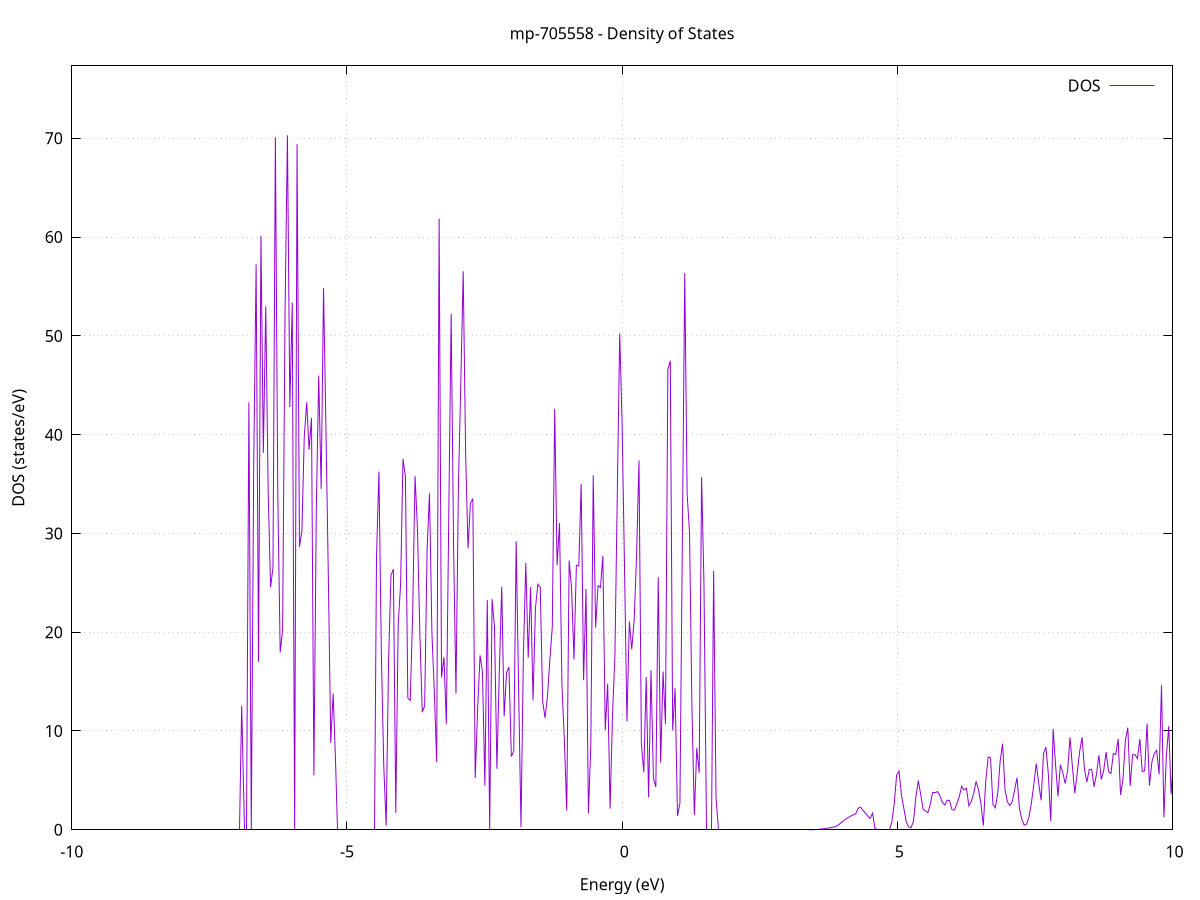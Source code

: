 set title 'mp-705558 - Density of States'
set xlabel 'Energy (eV)'
set ylabel 'DOS (states/eV)'
set grid
set xrange [-10:10]
set yrange [0:77.335]
set xzeroaxis lt -1
set terminal png size 800,600
set output 'mp-705558_dos_gnuplot.png'
plot '-' using 1:2 with lines title 'DOS'
-60.378500 0.000000
-60.334700 0.000000
-60.291000 0.000000
-60.247200 0.000000
-60.203400 0.000000
-60.159700 0.000000
-60.115900 0.000000
-60.072200 0.000000
-60.028400 0.000000
-59.984700 0.000000
-59.940900 0.000000
-59.897200 0.000000
-59.853400 0.000000
-59.809700 0.000000
-59.765900 0.000000
-59.722200 0.000000
-59.678400 0.000000
-59.634700 0.000000
-59.590900 0.000000
-59.547200 0.000000
-59.503400 0.000000
-59.459700 0.000000
-59.415900 0.000000
-59.372200 0.000000
-59.328400 0.000000
-59.284600 0.000000
-59.240900 0.000000
-59.197100 0.000000
-59.153400 0.000000
-59.109600 0.000000
-59.065900 0.000000
-59.022100 0.000000
-58.978400 0.000000
-58.934600 0.000000
-58.890900 0.000000
-58.847100 0.000000
-58.803400 0.000000
-58.759600 0.000000
-58.715900 0.000000
-58.672100 0.000000
-58.628400 0.000000
-58.584600 0.000000
-58.540900 0.000000
-58.497100 0.000000
-58.453400 0.000000
-58.409600 0.000000
-58.365900 0.000000
-58.322100 0.000000
-58.278300 0.000000
-58.234600 0.000000
-58.190800 0.000000
-58.147100 0.000000
-58.103300 0.000000
-58.059600 0.000000
-58.015800 0.000000
-57.972100 0.000000
-57.928300 0.000000
-57.884600 0.000000
-57.840800 0.000000
-57.797100 0.000000
-57.753300 0.000000
-57.709600 0.000000
-57.665800 0.000000
-57.622100 0.000000
-57.578300 0.000000
-57.534600 0.000000
-57.490800 0.000000
-57.447100 0.000000
-57.403300 0.000000
-57.359600 0.000000
-57.315800 0.000000
-57.272000 0.000000
-57.228300 0.000000
-57.184500 0.000000
-57.140800 0.000000
-57.097000 0.000000
-57.053300 0.000000
-57.009500 0.000000
-56.965800 0.000000
-56.922000 0.000000
-56.878300 0.000000
-56.834500 0.000000
-56.790800 0.000000
-56.747000 0.000000
-56.703300 0.000000
-56.659500 0.000000
-56.615800 0.000000
-56.572000 0.000000
-56.528300 0.000000
-56.484500 0.000000
-56.440800 0.000000
-56.397000 0.000000
-56.353200 0.000000
-56.309500 0.000000
-56.265700 0.000000
-56.222000 0.000000
-56.178200 0.000000
-56.134500 0.000000
-56.090700 0.000000
-56.047000 0.000000
-56.003200 0.000000
-55.959500 0.000000
-55.915700 0.000000
-55.872000 0.000000
-55.828200 0.000000
-55.784500 0.000000
-55.740700 0.000000
-55.697000 0.000000
-55.653200 0.000000
-55.609500 0.000000
-55.565700 0.000000
-55.522000 0.000000
-55.478200 0.000000
-55.434500 0.000000
-55.390700 0.000000
-55.346900 0.000000
-55.303200 0.000000
-55.259400 0.000000
-55.215700 0.000000
-55.171900 0.000000
-55.128200 0.000000
-55.084400 0.000000
-55.040700 0.000000
-54.996900 0.000000
-54.953200 0.000000
-54.909400 0.000000
-54.865700 0.000000
-54.821900 0.000000
-54.778200 0.000000
-54.734400 0.000000
-54.690700 0.000000
-54.646900 0.000000
-54.603200 0.000000
-54.559400 0.000000
-54.515700 0.000000
-54.471900 0.000000
-54.428200 0.000000
-54.384400 0.000000
-54.340600 0.000000
-54.296900 0.000000
-54.253100 0.000000
-54.209400 0.000000
-54.165600 0.000000
-54.121900 0.000000
-54.078100 0.000000
-54.034400 0.000000
-53.990600 0.000000
-53.946900 0.000000
-53.903100 0.000000
-53.859400 0.000000
-53.815600 0.000000
-53.771900 0.000000
-53.728100 0.000000
-53.684400 0.000000
-53.640600 0.000000
-53.596900 0.000000
-53.553100 0.000000
-53.509400 0.000000
-53.465600 0.000000
-53.421900 0.000000
-53.378100 0.000000
-53.334300 0.000000
-53.290600 0.000000
-53.246800 0.000000
-53.203100 0.000000
-53.159300 0.000000
-53.115600 0.000000
-53.071800 0.000000
-53.028100 0.000000
-52.984300 0.000000
-52.940600 0.000000
-52.896800 0.000000
-52.853100 0.000000
-52.809300 0.000000
-52.765600 0.000000
-52.721800 0.000000
-52.678100 0.000000
-52.634300 0.000000
-52.590600 0.000000
-52.546800 0.000000
-52.503100 0.000000
-52.459300 0.000000
-52.415500 0.000000
-52.371800 0.000000
-52.328000 0.000000
-52.284300 0.000000
-52.240500 0.000000
-52.196800 0.000000
-52.153000 0.000000
-52.109300 0.000000
-52.065500 0.000000
-52.021800 0.000000
-51.978000 0.000000
-51.934300 0.000000
-51.890500 0.000000
-51.846800 0.000000
-51.803000 0.000000
-51.759300 0.000000
-51.715500 0.000000
-51.671800 0.000000
-51.628000 0.000000
-51.584300 0.000000
-51.540500 0.000000
-51.496800 0.000000
-51.453000 0.000000
-51.409200 0.000000
-51.365500 0.000000
-51.321700 0.000000
-51.278000 0.000000
-51.234200 0.000000
-51.190500 0.000000
-51.146700 0.000000
-51.103000 0.000000
-51.059200 0.000000
-51.015500 0.000000
-50.971700 0.000000
-50.928000 0.000000
-50.884200 0.000000
-50.840500 0.000000
-50.796700 0.000000
-50.753000 0.000000
-50.709200 0.000000
-50.665500 0.000000
-50.621700 0.000000
-50.578000 0.000000
-50.534200 0.000000
-50.490500 0.000000
-50.446700 0.000000
-50.402900 0.000000
-50.359200 0.000000
-50.315400 0.000000
-50.271700 0.000000
-50.227900 0.000000
-50.184200 0.000000
-50.140400 0.000000
-50.096700 0.000000
-50.052900 0.000000
-50.009200 0.000000
-49.965400 0.000000
-49.921700 0.000000
-49.877900 0.000000
-49.834200 0.000000
-49.790400 0.000000
-49.746700 0.000000
-49.702900 0.000000
-49.659200 0.000000
-49.615400 0.000000
-49.571700 0.000000
-49.527900 0.000000
-49.484100 0.000000
-49.440400 0.000000
-49.396600 0.000000
-49.352900 0.000000
-49.309100 0.000000
-49.265400 0.000000
-49.221600 0.000000
-49.177900 0.000000
-49.134100 0.000000
-49.090400 0.000000
-49.046600 0.000000
-49.002900 0.000000
-48.959100 0.000000
-48.915400 0.000000
-48.871600 0.000000
-48.827900 0.000000
-48.784100 0.000000
-48.740400 0.000000
-48.696600 0.000000
-48.652900 0.000000
-48.609100 0.000000
-48.565400 0.000000
-48.521600 0.000000
-48.477800 0.000000
-48.434100 0.000000
-48.390300 0.000000
-48.346600 0.000000
-48.302800 0.000000
-48.259100 0.000000
-48.215300 0.000000
-48.171600 0.000000
-48.127800 0.000000
-48.084100 0.000000
-48.040300 0.000000
-47.996600 0.000000
-47.952800 0.000000
-47.909100 0.000000
-47.865300 0.000000
-47.821600 0.000000
-47.777800 0.000000
-47.734100 0.000000
-47.690300 0.000000
-47.646600 0.000000
-47.602800 0.000000
-47.559100 0.000000
-47.515300 0.000000
-47.471500 0.000000
-47.427800 0.000000
-47.384000 0.000000
-47.340300 0.000000
-47.296500 0.000000
-47.252800 0.000000
-47.209000 0.000000
-47.165300 0.000000
-47.121500 0.000000
-47.077800 0.000000
-47.034000 0.000000
-46.990300 0.000000
-46.946500 0.000000
-46.902800 0.000000
-46.859000 0.000000
-46.815300 0.000000
-46.771500 0.000000
-46.727800 0.000000
-46.684000 0.000000
-46.640300 0.000000
-46.596500 0.000000
-46.552700 0.000000
-46.509000 0.000000
-46.465200 0.000000
-46.421500 0.000000
-46.377700 0.000000
-46.334000 0.000000
-46.290200 0.000000
-46.246500 0.000000
-46.202700 0.000000
-46.159000 0.000000
-46.115200 0.000000
-46.071500 0.000000
-46.027700 0.000000
-45.984000 0.000000
-45.940200 0.000000
-45.896500 0.000000
-45.852700 0.000000
-45.809000 0.000000
-45.765200 0.000000
-45.721500 0.000000
-45.677700 0.000000
-45.634000 0.000000
-45.590200 0.000000
-45.546400 0.000000
-45.502700 0.000000
-45.458900 0.000000
-45.415200 0.000000
-45.371400 0.000000
-45.327700 0.000000
-45.283900 0.000000
-45.240200 0.000000
-45.196400 0.000000
-45.152700 0.000000
-45.108900 0.000000
-45.065200 0.000000
-45.021400 0.000000
-44.977700 0.000000
-44.933900 0.000000
-44.890200 0.000000
-44.846400 0.000000
-44.802700 0.000000
-44.758900 0.000000
-44.715200 0.000000
-44.671400 0.000000
-44.627700 0.000000
-44.583900 0.000000
-44.540100 0.000000
-44.496400 0.000000
-44.452600 0.000000
-44.408900 0.000000
-44.365100 0.000000
-44.321400 0.000000
-44.277600 0.000000
-44.233900 0.000000
-44.190100 0.000000
-44.146400 0.000000
-44.102600 0.000000
-44.058900 0.000000
-44.015100 0.000000
-43.971400 0.000000
-43.927600 0.000000
-43.883900 0.000000
-43.840100 0.000000
-43.796400 0.000000
-43.752600 0.000000
-43.708900 0.000000
-43.665100 0.000000
-43.621400 0.000000
-43.577600 0.000000
-43.533800 0.000000
-43.490100 0.000000
-43.446300 0.000000
-43.402600 0.000000
-43.358800 0.000000
-43.315100 0.000000
-43.271300 0.000000
-43.227600 0.000000
-43.183800 0.000000
-43.140100 0.000000
-43.096300 0.000000
-43.052600 0.000000
-43.008800 0.000000
-42.965100 0.000000
-42.921300 0.000000
-42.877600 0.000000
-42.833800 0.000000
-42.790100 0.000000
-42.746300 0.000000
-42.702600 0.000000
-42.658800 0.000000
-42.615000 0.000000
-42.571300 0.000000
-42.527500 0.000000
-42.483800 0.000000
-42.440000 0.000000
-42.396300 0.000000
-42.352500 0.000000
-42.308800 0.000000
-42.265000 0.000000
-42.221300 0.000000
-42.177500 0.000000
-42.133800 0.000000
-42.090000 0.000000
-42.046300 0.000000
-42.002500 0.000000
-41.958800 0.000000
-41.915000 0.000000
-41.871300 0.000000
-41.827500 0.000000
-41.783800 0.000000
-41.740000 0.000000
-41.696300 0.000000
-41.652500 0.000000
-41.608700 0.000000
-41.565000 0.000000
-41.521200 0.000000
-41.477500 0.000000
-41.433700 0.000000
-41.390000 0.000000
-41.346200 0.000000
-41.302500 0.000000
-41.258700 0.000000
-41.215000 0.000000
-41.171200 0.000000
-41.127500 0.000000
-41.083700 0.000000
-41.040000 0.000000
-40.996200 0.000000
-40.952500 0.000000
-40.908700 0.000000
-40.865000 0.000000
-40.821200 0.000000
-40.777500 0.000000
-40.733700 0.000000
-40.690000 0.000000
-40.646200 0.000000
-40.602400 0.000000
-40.558700 0.000000
-40.514900 0.000000
-40.471200 0.000000
-40.427400 0.000000
-40.383700 0.000000
-40.339900 0.000000
-40.296200 0.000000
-40.252400 0.000000
-40.208700 0.000000
-40.164900 0.000000
-40.121200 0.000000
-40.077400 0.000000
-40.033700 0.000000
-39.989900 0.000000
-39.946200 0.000000
-39.902400 0.000000
-39.858700 0.000000
-39.814900 0.000000
-39.771200 0.000000
-39.727400 0.000000
-39.683600 0.000000
-39.639900 0.000000
-39.596100 0.000000
-39.552400 0.000000
-39.508600 0.000000
-39.464900 0.000000
-39.421100 0.000000
-39.377400 0.000000
-39.333600 0.000000
-39.289900 0.000000
-39.246100 0.000000
-39.202400 0.000000
-39.158600 0.000000
-39.114900 0.000000
-39.071100 0.000000
-39.027400 0.000000
-38.983600 0.000000
-38.939900 0.000000
-38.896100 0.000000
-38.852400 0.000000
-38.808600 0.000000
-38.764900 0.000000
-38.721100 0.000000
-38.677300 0.000000
-38.633600 0.000000
-38.589800 0.000000
-38.546100 0.000000
-38.502300 0.000000
-38.458600 0.000000
-38.414800 0.000000
-38.371100 0.000000
-38.327300 0.000000
-38.283600 0.000000
-38.239800 0.000000
-38.196100 0.000000
-38.152300 0.000000
-38.108600 0.000000
-38.064800 0.000000
-38.021100 0.000000
-37.977300 0.000000
-37.933600 0.000000
-37.889800 0.000000
-37.846100 0.000000
-37.802300 0.000000
-37.758600 0.000000
-37.714800 0.000000
-37.671000 0.000000
-37.627300 0.000000
-37.583500 0.000000
-37.539800 0.000000
-37.496000 0.000000
-37.452300 0.000000
-37.408500 0.000000
-37.364800 0.000000
-37.321000 0.000000
-37.277300 0.000000
-37.233500 0.000000
-37.189800 0.000000
-37.146000 0.000000
-37.102300 0.000000
-37.058500 0.000000
-37.014800 0.000000
-36.971000 0.000000
-36.927300 0.000000
-36.883500 0.000000
-36.839800 0.000000
-36.796000 0.000000
-36.752200 0.000000
-36.708500 0.000000
-36.664700 0.000000
-36.621000 0.000000
-36.577200 0.000000
-36.533500 0.000000
-36.489700 0.000000
-36.446000 0.000000
-36.402200 0.000000
-36.358500 0.000000
-36.314700 0.000000
-36.271000 0.000000
-36.227200 0.000000
-36.183500 0.000000
-36.139700 0.000000
-36.096000 0.000000
-36.052200 0.000000
-36.008500 0.000000
-35.964700 0.000000
-35.921000 0.000000
-35.877200 0.000000
-35.833500 0.000000
-35.789700 0.000000
-35.745900 0.000000
-35.702200 0.000000
-35.658400 0.000000
-35.614700 0.000000
-35.570900 0.000000
-35.527200 0.000000
-35.483400 0.000000
-35.439700 0.000000
-35.395900 0.000000
-35.352200 0.000000
-35.308400 0.000000
-35.264700 0.000000
-35.220900 0.000000
-35.177200 0.000000
-35.133400 0.000000
-35.089700 0.000000
-35.045900 0.000000
-35.002200 0.000000
-34.958400 0.000000
-34.914700 0.000000
-34.870900 0.000000
-34.827200 0.000000
-34.783400 0.000000
-34.739600 0.000000
-34.695900 0.000000
-34.652100 0.000000
-34.608400 0.000000
-34.564600 0.000000
-34.520900 0.000000
-34.477100 0.000000
-34.433400 0.000000
-34.389600 0.000000
-34.345900 0.000000
-34.302100 0.000000
-34.258400 0.000000
-34.214600 0.000000
-34.170900 0.000000
-34.127100 0.000000
-34.083400 0.000000
-34.039600 0.000000
-33.995900 0.000000
-33.952100 0.000000
-33.908400 0.000000
-33.864600 0.000000
-33.820900 0.000000
-33.777100 0.000000
-33.733300 0.000000
-33.689600 0.000000
-33.645800 0.000000
-33.602100 0.000000
-33.558300 0.000000
-33.514600 0.000000
-33.470800 0.000000
-33.427100 0.000000
-33.383300 0.000000
-33.339600 0.000000
-33.295800 0.000000
-33.252100 0.000000
-33.208300 0.000000
-33.164600 0.000000
-33.120800 0.000000
-33.077100 0.000000
-33.033300 0.000000
-32.989600 0.000000
-32.945800 0.000000
-32.902100 0.000000
-32.858300 0.000000
-32.814500 0.000000
-32.770800 0.000000
-32.727000 0.000000
-32.683300 0.000000
-32.639500 0.000000
-32.595800 0.000000
-32.552000 0.000000
-32.508300 0.000000
-32.464500 0.000000
-32.420800 0.000000
-32.377000 0.000000
-32.333300 0.000000
-32.289500 0.000000
-32.245800 0.000000
-32.202000 0.000000
-32.158300 0.000000
-32.114500 0.000000
-32.070800 0.000000
-32.027000 0.000000
-31.983300 0.000000
-31.939500 0.000000
-31.895800 0.000000
-31.852000 0.000000
-31.808200 0.000000
-31.764500 0.000000
-31.720700 0.000000
-31.677000 0.000000
-31.633200 0.000000
-31.589500 0.000000
-31.545700 0.000000
-31.502000 0.000000
-31.458200 0.000000
-31.414500 0.000000
-31.370700 0.000000
-31.327000 0.000000
-31.283200 0.000000
-31.239500 0.000000
-31.195700 0.000000
-31.152000 0.000000
-31.108200 0.000000
-31.064500 0.000000
-31.020700 0.000000
-30.977000 0.000000
-30.933200 0.000000
-30.889500 0.000000
-30.845700 0.000000
-30.801900 0.000000
-30.758200 0.000000
-30.714400 0.000000
-30.670700 0.000000
-30.626900 0.000000
-30.583200 0.000000
-30.539400 0.000000
-30.495700 0.000000
-30.451900 0.000000
-30.408200 0.000000
-30.364400 0.000000
-30.320700 0.000000
-30.276900 0.000000
-30.233200 0.000000
-30.189400 0.000000
-30.145700 0.000000
-30.101900 0.000000
-30.058200 0.000000
-30.014400 0.000000
-29.970700 0.000000
-29.926900 0.000000
-29.883100 0.000000
-29.839400 0.000000
-29.795600 0.000000
-29.751900 0.000000
-29.708100 0.000000
-29.664400 0.000000
-29.620600 0.000000
-29.576900 0.000000
-29.533100 0.000000
-29.489400 0.000000
-29.445600 0.000000
-29.401900 0.000000
-29.358100 0.000000
-29.314400 0.000000
-29.270600 0.000000
-29.226900 0.000000
-29.183100 0.000000
-29.139400 0.000000
-29.095600 0.000000
-29.051900 0.000000
-29.008100 0.000000
-28.964400 0.000000
-28.920600 0.000000
-28.876800 0.000000
-28.833100 0.000000
-28.789300 0.000000
-28.745600 0.000000
-28.701800 0.000000
-28.658100 0.000000
-28.614300 0.000000
-28.570600 0.000000
-28.526800 0.000000
-28.483100 0.000000
-28.439300 0.000000
-28.395600 0.000000
-28.351800 0.000000
-28.308100 0.000000
-28.264300 0.000000
-28.220600 0.000000
-28.176800 0.000000
-28.133100 0.000000
-28.089300 0.000000
-28.045600 0.000000
-28.001800 0.000000
-27.958100 0.000000
-27.914300 0.000000
-27.870500 0.000000
-27.826800 0.000000
-27.783000 0.000000
-27.739300 0.000000
-27.695500 0.000000
-27.651800 0.000000
-27.608000 0.000000
-27.564300 0.000000
-27.520500 0.000000
-27.476800 0.000000
-27.433000 0.000000
-27.389300 0.000000
-27.345500 0.000000
-27.301800 0.000000
-27.258000 0.000000
-27.214300 0.000000
-27.170500 0.000000
-27.126800 0.000000
-27.083000 0.000000
-27.039300 0.000000
-26.995500 0.000000
-26.951700 0.000000
-26.908000 0.000000
-26.864200 0.000000
-26.820500 0.000000
-26.776700 0.000000
-26.733000 0.000000
-26.689200 0.000000
-26.645500 0.000000
-26.601700 0.000000
-26.558000 0.000000
-26.514200 0.000000
-26.470500 0.000000
-26.426700 0.000000
-26.383000 0.000000
-26.339200 0.000000
-26.295500 0.000000
-26.251700 0.000000
-26.208000 0.000000
-26.164200 0.000000
-26.120500 0.000000
-26.076700 0.000000
-26.033000 0.000000
-25.989200 0.000000
-25.945400 0.000000
-25.901700 0.000000
-25.857900 0.000000
-25.814200 0.000000
-25.770400 0.000000
-25.726700 0.000000
-25.682900 0.000000
-25.639200 0.000000
-25.595400 0.000000
-25.551700 0.000000
-25.507900 0.000000
-25.464200 0.000000
-25.420400 0.000000
-25.376700 0.000000
-25.332900 0.000000
-25.289200 0.000000
-25.245400 0.000000
-25.201700 0.000000
-25.157900 0.000000
-25.114200 0.000000
-25.070400 0.000000
-25.026700 0.000000
-24.982900 0.000000
-24.939100 0.000000
-24.895400 0.000000
-24.851600 0.000000
-24.807900 0.000000
-24.764100 0.000000
-24.720400 0.000000
-24.676600 0.000000
-24.632900 0.000000
-24.589100 0.000000
-24.545400 0.000000
-24.501600 0.000000
-24.457900 0.000000
-24.414100 0.000000
-24.370400 0.000000
-24.326600 0.000000
-24.282900 0.000000
-24.239100 0.000000
-24.195400 0.000000
-24.151600 0.000000
-24.107900 0.000000
-24.064100 0.000000
-24.020400 0.000000
-23.976600 0.000000
-23.932800 0.000000
-23.889100 0.000000
-23.845300 0.000000
-23.801600 0.000000
-23.757800 0.000000
-23.714100 0.000000
-23.670300 0.000000
-23.626600 0.000000
-23.582800 0.000000
-23.539100 0.000000
-23.495300 0.000000
-23.451600 0.000000
-23.407800 0.000000
-23.364100 0.000000
-23.320300 0.000000
-23.276600 0.000000
-23.232800 0.000000
-23.189100 0.000000
-23.145300 0.000000
-23.101600 0.000000
-23.057800 0.000000
-23.014000 0.000000
-22.970300 0.000000
-22.926500 0.000000
-22.882800 0.000000
-22.839000 0.000000
-22.795300 0.000000
-22.751500 0.000000
-22.707800 0.000000
-22.664000 0.000000
-22.620300 0.000000
-22.576500 0.000000
-22.532800 0.000000
-22.489000 0.000000
-22.445300 0.000000
-22.401500 0.000000
-22.357800 0.000000
-22.314000 0.000000
-22.270300 0.000000
-22.226500 0.000000
-22.182800 0.000000
-22.139000 0.000000
-22.095300 0.000000
-22.051500 0.000000
-22.007700 0.000000
-21.964000 0.000000
-21.920200 0.000000
-21.876500 0.000000
-21.832700 0.000000
-21.789000 0.000000
-21.745200 0.000000
-21.701500 0.000000
-21.657700 0.000000
-21.614000 0.000000
-21.570200 0.000000
-21.526500 0.000000
-21.482700 0.000000
-21.439000 0.000000
-21.395200 0.000000
-21.351500 0.000000
-21.307700 0.000000
-21.264000 0.000000
-21.220200 0.000000
-21.176500 0.000000
-21.132700 0.000000
-21.089000 0.000000
-21.045200 0.000000
-21.001400 0.000000
-20.957700 0.000000
-20.913900 0.000000
-20.870200 0.000000
-20.826400 0.000000
-20.782700 0.000000
-20.738900 0.000000
-20.695200 0.000000
-20.651400 0.000000
-20.607700 0.000000
-20.563900 0.000000
-20.520200 0.000000
-20.476400 0.000000
-20.432700 0.000000
-20.388900 0.000000
-20.345200 0.000000
-20.301400 0.000000
-20.257700 0.000000
-20.213900 0.000000
-20.170200 0.000000
-20.126400 0.000000
-20.082600 0.000000
-20.038900 0.000000
-19.995100 0.000000
-19.951400 0.000000
-19.907600 0.000000
-19.863900 0.000000
-19.820100 0.000000
-19.776400 0.000000
-19.732600 0.000000
-19.688900 0.000000
-19.645100 0.000000
-19.601400 0.000000
-19.557600 0.000000
-19.513900 0.000000
-19.470100 0.000000
-19.426400 0.000000
-19.382600 0.000000
-19.338900 0.000000
-19.295100 0.000000
-19.251400 0.000000
-19.207600 0.000000
-19.163900 0.000000
-19.120100 0.000000
-19.076300 0.000000
-19.032600 0.000000
-18.988800 0.000000
-18.945100 0.000000
-18.901300 0.000000
-18.857600 0.000000
-18.813800 0.000000
-18.770100 0.000000
-18.726300 0.000000
-18.682600 0.000000
-18.638800 0.000000
-18.595100 0.000000
-18.551300 0.000000
-18.507600 0.000000
-18.463800 0.000000
-18.420100 0.000000
-18.376300 0.000000
-18.332600 0.000000
-18.288800 0.000000
-18.245100 0.000000
-18.201300 0.000000
-18.157600 0.000000
-18.113800 0.000000
-18.070000 0.000000
-18.026300 0.000000
-17.982500 0.000000
-17.938800 0.000000
-17.895000 0.000000
-17.851300 0.000000
-17.807500 0.000000
-17.763800 0.000000
-17.720000 0.000000
-17.676300 0.000000
-17.632500 0.000000
-17.588800 0.000000
-17.545000 0.000000
-17.501300 0.000000
-17.457500 0.000000
-17.413800 0.000000
-17.370000 0.000000
-17.326300 0.000000
-17.282500 0.000000
-17.238800 0.000000
-17.195000 0.000000
-17.151200 0.000000
-17.107500 0.000000
-17.063700 0.000000
-17.020000 0.000000
-16.976200 46.062700
-16.932500 0.000000
-16.888700 0.000000
-16.845000 0.000000
-16.801200 0.000000
-16.757500 0.000000
-16.713700 0.000000
-16.670000 0.000000
-16.626200 0.000000
-16.582500 0.000000
-16.538700 0.000000
-16.495000 11.751700
-16.451200 3.286300
-16.407500 22.736400
-16.363700 37.077100
-16.320000 72.622900
-16.276200 12.721400
-16.232500 0.000000
-16.188700 14.884000
-16.144900 15.769600
-16.101200 42.546500
-16.057400 85.582600
-16.013700 28.112100
-15.969900 0.000000
-15.926200 10.795700
-15.882400 127.665100
-15.838700 0.000000
-15.794900 0.000000
-15.751200 0.000000
-15.707400 0.000000
-15.663700 0.000000
-15.619900 0.000000
-15.576200 0.000000
-15.532400 0.000000
-15.488700 0.000000
-15.444900 0.000000
-15.401200 0.000000
-15.357400 0.000000
-15.313700 0.000000
-15.269900 0.000000
-15.226200 0.000000
-15.182400 0.000000
-15.138600 0.000000
-15.094900 0.000000
-15.051100 0.000000
-15.007400 0.000000
-14.963600 0.000000
-14.919900 0.000000
-14.876100 0.000000
-14.832400 0.000000
-14.788600 0.000000
-14.744900 0.000000
-14.701100 0.000000
-14.657400 0.000000
-14.613600 0.000000
-14.569900 0.000000
-14.526100 0.000000
-14.482400 0.000000
-14.438600 0.000000
-14.394900 0.000000
-14.351100 0.000000
-14.307400 0.000000
-14.263600 0.000000
-14.219900 0.000000
-14.176100 0.000000
-14.132300 0.000000
-14.088600 0.000000
-14.044800 0.000000
-14.001100 0.000000
-13.957300 0.000000
-13.913600 0.000000
-13.869800 0.000000
-13.826100 0.000000
-13.782300 0.000000
-13.738600 0.000000
-13.694800 0.000000
-13.651100 0.000000
-13.607300 0.000000
-13.563600 0.000000
-13.519800 0.000000
-13.476100 0.000000
-13.432300 0.000000
-13.388600 0.000000
-13.344800 0.000000
-13.301100 0.000000
-13.257300 0.000000
-13.213500 0.000000
-13.169800 0.000000
-13.126000 0.000000
-13.082300 0.000000
-13.038500 0.000000
-12.994800 0.000000
-12.951000 0.000000
-12.907300 0.000000
-12.863500 0.000000
-12.819800 0.000000
-12.776000 0.000000
-12.732300 0.000000
-12.688500 0.000000
-12.644800 0.000000
-12.601000 0.000000
-12.557300 0.000000
-12.513500 0.000000
-12.469800 0.000000
-12.426000 0.000000
-12.382300 0.000000
-12.338500 0.000000
-12.294800 0.000000
-12.251000 0.000000
-12.207200 0.000000
-12.163500 0.000000
-12.119700 0.000000
-12.076000 0.000000
-12.032200 0.000000
-11.988500 0.000000
-11.944700 0.000000
-11.901000 0.000000
-11.857200 0.000000
-11.813500 0.000000
-11.769700 0.000000
-11.726000 0.000000
-11.682200 0.000000
-11.638500 0.000000
-11.594700 0.000000
-11.551000 0.000000
-11.507200 0.000000
-11.463500 0.000000
-11.419700 0.000000
-11.376000 0.000000
-11.332200 0.000000
-11.288500 0.000000
-11.244700 0.000000
-11.200900 0.000000
-11.157200 0.000000
-11.113400 0.000000
-11.069700 0.000000
-11.025900 0.000000
-10.982200 0.000000
-10.938400 0.000000
-10.894700 0.000000
-10.850900 0.000000
-10.807200 0.000000
-10.763400 0.000000
-10.719700 0.000000
-10.675900 0.000000
-10.632200 0.000000
-10.588400 0.000000
-10.544700 0.000000
-10.500900 0.000000
-10.457200 0.000000
-10.413400 0.000000
-10.369700 0.000000
-10.325900 0.000000
-10.282100 0.000000
-10.238400 0.000000
-10.194600 0.000000
-10.150900 0.000000
-10.107100 0.000000
-10.063400 0.000000
-10.019600 0.000000
-9.975900 0.000000
-9.932100 0.000000
-9.888400 0.000000
-9.844600 0.000000
-9.800900 0.000000
-9.757100 0.000000
-9.713400 0.000000
-9.669600 0.000000
-9.625900 0.000000
-9.582100 0.000000
-9.538400 0.000000
-9.494600 0.000000
-9.450900 0.000000
-9.407100 0.000000
-9.363400 0.000000
-9.319600 0.000000
-9.275800 0.000000
-9.232100 0.000000
-9.188300 0.000000
-9.144600 0.000000
-9.100800 0.000000
-9.057100 0.000000
-9.013300 0.000000
-8.969600 0.000000
-8.925800 0.000000
-8.882100 0.000000
-8.838300 0.000000
-8.794600 0.000000
-8.750800 0.000000
-8.707100 0.000000
-8.663300 0.000000
-8.619600 0.000000
-8.575800 0.000000
-8.532100 0.000000
-8.488300 0.000000
-8.444600 0.000000
-8.400800 0.000000
-8.357100 0.000000
-8.313300 0.000000
-8.269500 0.000000
-8.225800 0.000000
-8.182000 0.000000
-8.138300 0.000000
-8.094500 0.000000
-8.050800 0.000000
-8.007000 0.000000
-7.963300 0.000000
-7.919500 0.000000
-7.875800 0.000000
-7.832000 0.000000
-7.788300 0.000000
-7.744500 0.000000
-7.700800 0.000000
-7.657000 0.000000
-7.613300 0.000000
-7.569500 0.000000
-7.525800 0.000000
-7.482000 0.000000
-7.438300 0.000000
-7.394500 0.000000
-7.350700 0.000000
-7.307000 0.000000
-7.263200 0.000000
-7.219500 0.000000
-7.175700 0.000000
-7.132000 0.000000
-7.088200 0.000000
-7.044500 0.000000
-7.000700 0.000000
-6.957000 0.000000
-6.913200 12.559600
-6.869500 0.000000
-6.825700 0.000000
-6.782000 43.253700
-6.738200 0.000000
-6.694500 37.002600
-6.650700 57.245100
-6.607000 17.007400
-6.563200 60.125700
-6.519500 38.155700
-6.475700 52.993400
-6.432000 34.293800
-6.388200 24.570500
-6.344400 26.534400
-6.300700 70.103400
-6.256900 33.838300
-6.213200 17.950000
-6.169400 20.205200
-6.125700 52.162300
-6.081900 70.304700
-6.038200 42.799800
-5.994400 53.374200
-5.950700 0.000000
-5.906900 69.406100
-5.863200 28.641500
-5.819400 30.209800
-5.775700 39.830000
-5.731900 43.274900
-5.688200 38.480500
-5.644400 41.683600
-5.600700 5.519200
-5.556900 32.607800
-5.513200 45.978500
-5.469400 34.515600
-5.425700 54.863000
-5.381900 40.499200
-5.338100 25.471500
-5.294400 8.809300
-5.250600 13.805400
-5.206900 6.814600
-5.163100 0.000000
-5.119400 0.000000
-5.075600 0.000000
-5.031900 0.000000
-4.988100 0.000000
-4.944400 0.000000
-4.900600 0.000000
-4.856900 0.000000
-4.813100 0.000000
-4.769400 0.000000
-4.725600 0.000000
-4.681900 0.000000
-4.638100 0.000000
-4.594400 0.000000
-4.550600 0.000000
-4.506900 0.000000
-4.463100 27.676600
-4.419400 36.266300
-4.375600 17.939900
-4.331800 6.590100
-4.288100 0.401900
-4.244300 17.019800
-4.200600 25.776700
-4.156800 26.376200
-4.113100 1.713800
-4.069300 20.797800
-4.025600 24.829400
-3.981800 37.558900
-3.938100 35.736500
-3.894300 13.350300
-3.850600 13.085800
-3.806800 21.710600
-3.763100 35.808000
-3.719300 30.496300
-3.675600 19.786600
-3.631800 11.902200
-3.588100 12.542800
-3.544300 28.356400
-3.500600 34.074900
-3.456800 19.962400
-3.413000 14.030200
-3.369300 6.841400
-3.325500 61.876100
-3.281800 15.423200
-3.238000 17.476800
-3.194300 10.719700
-3.150500 31.652700
-3.106800 52.242400
-3.063000 28.691100
-3.019300 13.793100
-2.975500 34.552200
-2.931800 45.188000
-2.888000 56.535800
-2.844300 38.168900
-2.800500 28.488300
-2.756800 33.046700
-2.713000 33.528100
-2.669300 5.235700
-2.625500 12.258900
-2.581800 17.660100
-2.538000 15.968500
-2.494300 4.462900
-2.450500 23.272800
-2.406700 0.001800
-2.363000 23.348100
-2.319200 20.521900
-2.275500 6.182000
-2.231700 16.050400
-2.188000 24.615300
-2.144200 11.487100
-2.100500 15.916600
-2.056700 16.482900
-2.013000 7.418600
-1.969200 7.959700
-1.925500 29.201900
-1.881700 14.525900
-1.838000 0.266400
-1.794200 17.783700
-1.750500 27.004300
-1.706700 17.427000
-1.663000 24.568500
-1.619200 13.088800
-1.575500 22.438900
-1.531700 24.851400
-1.488000 24.549400
-1.444200 12.993700
-1.400400 11.327500
-1.356700 13.502000
-1.312900 17.312200
-1.269200 20.486200
-1.225400 42.626100
-1.181700 26.789600
-1.137900 31.039200
-1.094200 14.708700
-1.050400 9.127200
-1.006700 1.927300
-0.962900 27.263200
-0.919200 24.519900
-0.875400 17.252500
-0.831700 26.773400
-0.787900 26.703600
-0.744200 35.024500
-0.700400 15.143900
-0.656700 24.376200
-0.612900 1.670700
-0.569200 8.579600
-0.525400 35.883400
-0.481600 20.465100
-0.437900 24.714200
-0.394100 24.521200
-0.350400 27.708300
-0.306600 10.082600
-0.262900 14.797900
-0.219100 2.140700
-0.175400 11.579600
-0.131600 17.608600
-0.087900 34.087000
-0.044100 50.250900
-0.000400 40.973900
0.043400 26.437300
0.087100 10.956000
0.130900 21.090000
0.174600 18.272200
0.218400 21.231200
0.262100 27.700400
0.305900 37.389400
0.349600 8.705100
0.393400 5.825500
0.437100 15.467800
0.480900 3.270200
0.524700 16.158600
0.568400 5.212200
0.612200 4.342700
0.655900 25.559300
0.699700 6.788600
0.743400 16.026900
0.787200 10.698800
0.830900 46.570100
0.874700 47.488300
0.918400 10.052200
0.962200 14.318200
1.005900 1.394400
1.049700 2.678800
1.093400 28.970900
1.137200 56.355400
1.180900 33.970800
1.224700 30.042100
1.268400 12.224500
1.312200 1.512700
1.355900 8.290000
1.399700 5.765800
1.443400 35.689500
1.487200 24.759200
1.531000 0.000000
1.574700 0.000000
1.618500 0.000000
1.662200 26.206100
1.706000 3.168100
1.749700 0.000000
1.793500 0.000000
1.837200 0.000000
1.881000 0.000000
1.924700 0.000000
1.968500 0.000000
2.012200 0.000000
2.056000 0.000000
2.099700 0.000000
2.143500 0.000000
2.187200 0.000000
2.231000 0.000000
2.274700 0.000000
2.318500 0.000000
2.362200 0.000000
2.406000 0.000000
2.449800 0.000000
2.493500 0.000000
2.537300 0.000000
2.581000 0.000000
2.624800 0.000000
2.668500 0.000000
2.712300 0.000000
2.756000 0.000000
2.799800 0.000000
2.843500 0.000000
2.887300 0.000000
2.931000 0.000000
2.974800 0.000000
3.018500 0.000000
3.062300 0.000000
3.106000 0.000000
3.149800 0.000000
3.193500 0.000000
3.237300 0.000000
3.281000 0.000000
3.324800 0.000000
3.368500 0.000000
3.412300 0.001200
3.456100 0.007200
3.499800 0.018200
3.543600 0.034200
3.587300 0.055200
3.631100 0.081300
3.674800 0.112300
3.718600 0.148300
3.762300 0.189400
3.806100 0.235400
3.849800 0.286500
3.893600 0.347900
3.937300 0.518300
3.981100 0.733000
4.024800 0.928100
4.068600 1.103500
4.112300 1.259100
4.156100 1.395100
4.199800 1.511400
4.243600 1.607900
4.287300 2.175200
4.331100 2.287300
4.374800 1.975400
4.418600 1.680100
4.462400 1.401400
4.506100 1.139400
4.549900 1.680700
4.593600 0.131600
4.637400 0.000000
4.681100 0.000000
4.724900 0.000000
4.768600 0.000000
4.812400 0.000000
4.856100 0.000000
4.899900 0.758000
4.943600 2.631200
4.987400 5.524200
5.031100 5.944900
5.074900 3.499300
5.118600 2.179200
5.162400 0.785700
5.206100 0.303200
5.249900 0.221300
5.293600 0.869800
5.337400 3.307300
5.381100 4.980900
5.424900 3.567900
5.468700 2.059800
5.512400 1.911200
5.556200 1.732800
5.599900 2.599600
5.643700 3.808200
5.687400 3.808100
5.731200 3.863100
5.774900 3.437600
5.818700 2.764200
5.862400 2.514400
5.906200 3.000700
5.949900 2.940900
5.993700 2.027900
6.037400 2.003200
6.081200 2.628600
6.124900 3.344200
6.168700 4.404800
6.212400 4.043100
6.256200 4.208000
6.299900 2.432600
6.343700 2.881000
6.387500 3.672600
6.431200 4.895700
6.475000 4.066700
6.518700 2.647500
6.562500 0.421100
6.606200 4.888500
6.650000 7.369500
6.693700 7.281900
6.737500 2.554400
6.781200 2.225800
6.825000 3.719500
6.868700 6.959800
6.912500 8.713700
6.956200 4.098500
7.000000 2.828900
7.043700 2.450600
7.087500 2.838400
7.131200 4.008100
7.175000 5.274000
7.218700 2.195100
7.262500 1.067000
7.306200 0.458600
7.350000 0.573200
7.393800 1.360500
7.437500 2.767300
7.481300 4.632600
7.525000 6.703400
7.568800 4.705100
7.612500 2.980900
7.656300 7.711400
7.700000 8.370800
7.743800 5.658400
7.787500 0.875500
7.831300 10.203900
7.875000 6.596000
7.918800 3.387500
7.962500 6.589200
8.006300 5.787900
8.050000 4.683100
8.093800 5.922400
8.137500 9.353800
8.181300 6.415200
8.225000 3.696100
8.268800 5.756700
8.312500 7.904100
8.356300 9.373500
8.400100 6.164500
8.443800 4.834600
8.487600 6.089400
8.531300 6.114600
8.575100 4.346500
8.618800 5.605600
8.662600 7.552100
8.706300 5.083400
8.750100 5.992200
8.793800 7.867600
8.837600 5.898800
8.881300 5.701600
8.925100 7.724300
8.968800 7.618000
9.012600 9.201200
9.056300 3.525300
9.100100 5.165600
9.143800 9.045600
9.187600 10.348500
9.231300 4.451500
9.275100 7.592800
9.318900 7.608000
9.362600 7.199500
9.406400 9.187400
9.450100 5.901500
9.493900 5.952900
9.537600 10.745100
9.581400 4.467100
9.625100 6.863500
9.668900 7.717200
9.712600 8.031600
9.756400 5.610500
9.800100 14.629300
9.843900 1.256500
9.887600 7.370600
9.931400 10.481400
9.975100 3.605500
10.018900 7.276700
10.062600 7.760100
10.106400 5.932200
10.150100 7.333400
10.193900 13.812300
10.237600 5.327000
10.281400 11.006400
10.325200 5.245000
10.368900 4.232900
10.412700 11.363900
10.456400 5.943000
10.500200 12.769300
10.543900 7.971200
10.587700 13.441000
10.631400 16.588100
10.675200 7.295000
10.718900 7.770500
10.762700 7.473800
10.806400 7.283000
10.850200 8.086900
10.893900 10.133400
10.937700 8.997600
10.981400 10.110200
11.025200 10.761900
11.068900 7.117900
11.112700 8.778700
11.156400 6.111600
11.200200 11.878000
11.243900 2.014700
11.287700 14.975500
11.331500 5.098600
11.375200 4.676800
11.419000 9.368700
11.462700 7.961900
11.506500 8.382000
11.550200 10.895400
11.594000 1.177500
11.637700 16.848200
11.681500 7.574300
11.725200 8.159700
11.769000 20.926400
11.812700 3.194700
11.856500 10.323000
11.900200 5.933300
11.944000 8.672600
11.987700 10.324100
12.031500 2.585800
12.075200 12.353900
12.119000 6.469300
12.162700 14.604600
12.206500 7.117100
12.250300 9.226700
12.294000 12.888000
12.337800 4.894800
12.381500 13.048200
12.425300 8.133000
12.469000 13.514800
12.512800 5.195900
12.556500 10.976900
12.600300 10.464100
12.644000 10.463500
12.687800 15.028900
12.731500 10.574000
12.775300 8.834800
12.819000 8.805200
12.862800 16.010000
12.906500 3.422500
12.950300 21.911500
12.994000 4.356300
13.037800 16.636500
13.081500 3.820200
13.125300 22.527800
13.169000 1.198100
13.212800 20.828600
13.256600 0.900200
13.300300 16.263100
13.344100 3.174200
13.387800 10.198100
13.431600 10.324200
13.475300 8.602700
13.519100 11.060600
13.562800 11.122600
13.606600 17.171900
13.650300 8.606800
13.694100 12.110600
13.737800 6.279000
13.781600 13.265400
13.825300 3.782200
13.869100 6.932700
13.912800 11.802000
13.956600 2.739300
14.000300 17.413900
14.044100 7.091000
14.087800 11.823500
14.131600 9.043200
14.175300 7.592900
14.219100 15.709700
14.262900 9.113400
14.306600 12.611300
14.350400 1.809000
14.394100 11.385400
14.437900 8.046000
14.481600 13.908300
14.525400 5.893600
14.569100 7.147200
14.612900 16.251200
14.656600 11.021000
14.700400 8.036900
14.744100 4.504300
14.787900 9.358800
14.831600 13.557100
14.875400 6.278900
14.919100 10.301900
14.962900 7.995900
15.006600 6.869500
15.050400 9.619500
15.094100 12.392400
15.137900 7.840400
15.181600 10.131000
15.225400 8.943700
15.269200 9.840800
15.312900 4.014900
15.356700 14.015400
15.400400 5.415300
15.444200 6.352500
15.487900 12.232800
15.531700 5.611700
15.575400 10.474700
15.619200 11.026600
15.662900 8.011300
15.706700 7.223400
15.750400 8.760700
15.794200 6.833400
15.837900 8.085900
15.881700 7.949500
15.925400 8.946100
15.969200 9.066600
16.012900 8.496800
16.056700 8.014700
16.100400 8.937300
16.144200 10.032300
16.188000 11.051700
16.231700 8.510100
16.275500 8.894700
16.319200 7.173400
16.363000 6.457000
16.406700 13.939900
16.450500 7.126800
16.494200 7.377300
16.538000 13.575700
16.581700 6.642700
16.625500 8.572400
16.669200 11.823800
16.713000 9.460700
16.756700 9.311000
16.800500 8.207900
16.844200 8.285000
16.888000 9.697500
16.931700 10.003300
16.975500 8.070500
17.019200 9.619400
17.063000 9.370300
17.106700 10.022800
17.150500 12.144200
17.194300 10.058900
17.238000 11.838900
17.281800 8.466000
17.325500 7.281100
17.369300 9.744700
17.413000 6.918700
17.456800 11.478700
17.500500 10.245800
17.544300 9.197600
17.588000 11.931700
17.631800 7.260500
17.675500 6.818200
17.719300 11.394600
17.763000 12.561600
17.806800 11.017200
17.850500 13.244000
17.894300 11.419900
17.938000 7.128100
17.981800 9.921900
18.025500 11.018000
18.069300 10.918300
18.113000 12.042100
18.156800 15.459500
18.200600 7.673600
18.244300 12.122000
18.288100 7.443500
18.331800 13.622500
18.375600 12.211900
18.419300 11.129700
18.463100 8.691700
18.506800 11.590400
18.550600 10.765600
18.594300 10.766800
18.638100 11.334000
18.681800 11.196400
18.725600 12.331100
18.769300 13.339800
18.813100 11.507700
18.856800 9.165600
18.900600 10.430600
18.944300 8.552600
18.988100 10.910200
19.031800 9.512800
19.075600 16.055200
19.119400 11.365200
19.163100 11.864300
19.206900 8.766500
19.250600 15.675000
19.294400 11.255400
19.338100 15.745100
19.381900 8.119300
19.425600 15.426400
19.469400 5.533700
19.513100 13.968200
19.556900 6.682900
19.600600 11.268300
19.644400 9.398200
19.688100 21.087400
19.731900 8.913800
19.775600 20.862300
19.819400 4.536000
19.863100 10.965000
19.906900 13.626200
19.950600 17.183100
19.994400 6.432900
20.038100 8.160500
20.081900 10.956000
20.125700 11.491200
20.169400 10.677200
20.213200 12.730600
20.256900 6.527200
20.300700 12.863300
20.344400 8.481600
20.388200 9.765400
20.431900 16.992200
20.475700 6.468500
20.519400 9.659600
20.563200 5.962000
20.606900 11.375500
20.650700 6.838800
20.694400 13.402700
20.738200 6.365800
20.781900 5.698300
20.825700 15.474800
20.869400 0.517700
20.913200 10.143100
20.956900 10.651200
21.000700 10.026000
21.044400 7.528900
21.088200 5.325900
21.132000 9.747700
21.175700 9.226500
21.219500 7.406900
21.263200 10.821700
21.307000 7.041200
21.350700 2.413300
21.394500 8.822300
21.438200 7.953800
21.482000 7.716500
21.525700 4.067100
21.569500 7.768900
21.613200 5.864300
21.657000 2.979000
21.700700 0.966800
21.744500 0.342200
21.788200 0.006300
21.832000 0.000000
21.875700 0.000000
21.919500 0.000000
21.963200 0.000000
22.007000 0.000000
22.050800 0.000000
22.094500 0.000000
22.138300 0.000000
22.182000 0.000000
22.225800 0.000000
22.269500 0.000000
22.313300 0.000000
22.357000 0.000000
22.400800 0.000000
22.444500 0.000000
22.488300 0.000000
22.532000 0.000000
22.575800 0.000000
22.619500 0.000000
22.663300 0.000000
22.707000 0.000000
22.750800 0.000000
22.794500 0.000000
22.838300 0.000000
22.882000 0.000000
22.925800 0.000000
22.969500 0.000000
23.013300 0.000000
23.057100 0.000000
23.100800 0.000000
23.144600 0.000000
23.188300 0.000000
23.232100 0.000000
23.275800 0.000000
23.319600 0.000000
23.363300 0.000000
23.407100 0.000000
23.450800 0.000000
23.494600 0.000000
23.538300 0.000000
23.582100 0.000000
23.625800 0.000000
23.669600 0.000000
23.713300 0.000000
23.757100 0.000000
23.800800 0.000000
23.844600 0.000000
23.888300 0.000000
23.932100 0.000000
23.975800 0.000000
24.019600 0.000000
24.063400 0.000000
24.107100 0.000000
24.150900 0.000000
24.194600 0.000000
24.238400 0.000000
24.282100 0.000000
24.325900 0.000000
24.369600 0.000000
24.413400 0.000000
24.457100 0.000000
24.500900 0.000000
24.544600 0.000000
24.588400 0.000000
24.632100 0.000000
24.675900 0.000000
24.719600 0.000000
24.763400 0.000000
24.807100 0.000000
24.850900 0.000000
24.894600 0.000000
24.938400 0.000000
24.982100 0.000000
25.025900 0.000000
25.069700 0.000000
25.113400 0.000000
25.157200 0.000000
25.200900 0.000000
25.244700 0.000000
25.288400 0.000000
25.332200 0.000000
25.375900 0.000000
25.419700 0.000000
25.463400 0.000000
25.507200 0.000000
25.550900 0.000000
25.594700 0.000000
25.638400 0.000000
25.682200 0.000000
25.725900 0.000000
25.769700 0.000000
25.813400 0.000000
25.857200 0.000000
25.900900 0.000000
25.944700 0.000000
25.988500 0.000000
26.032200 0.000000
26.076000 0.000000
26.119700 0.000000
26.163500 0.000000
26.207200 0.000000
26.251000 0.000000
26.294700 0.000000
26.338500 0.000000
26.382200 0.000000
26.426000 0.000000
26.469700 0.000000
26.513500 0.000000
26.557200 0.000000
26.601000 0.000000
26.644700 0.000000
26.688500 0.000000
26.732200 0.000000
26.776000 0.000000
26.819700 0.000000
26.863500 0.000000
26.907200 0.000000
26.951000 0.000000
26.994800 0.000000
27.038500 0.000000
27.082300 0.000000
27.126000 0.000000
e
